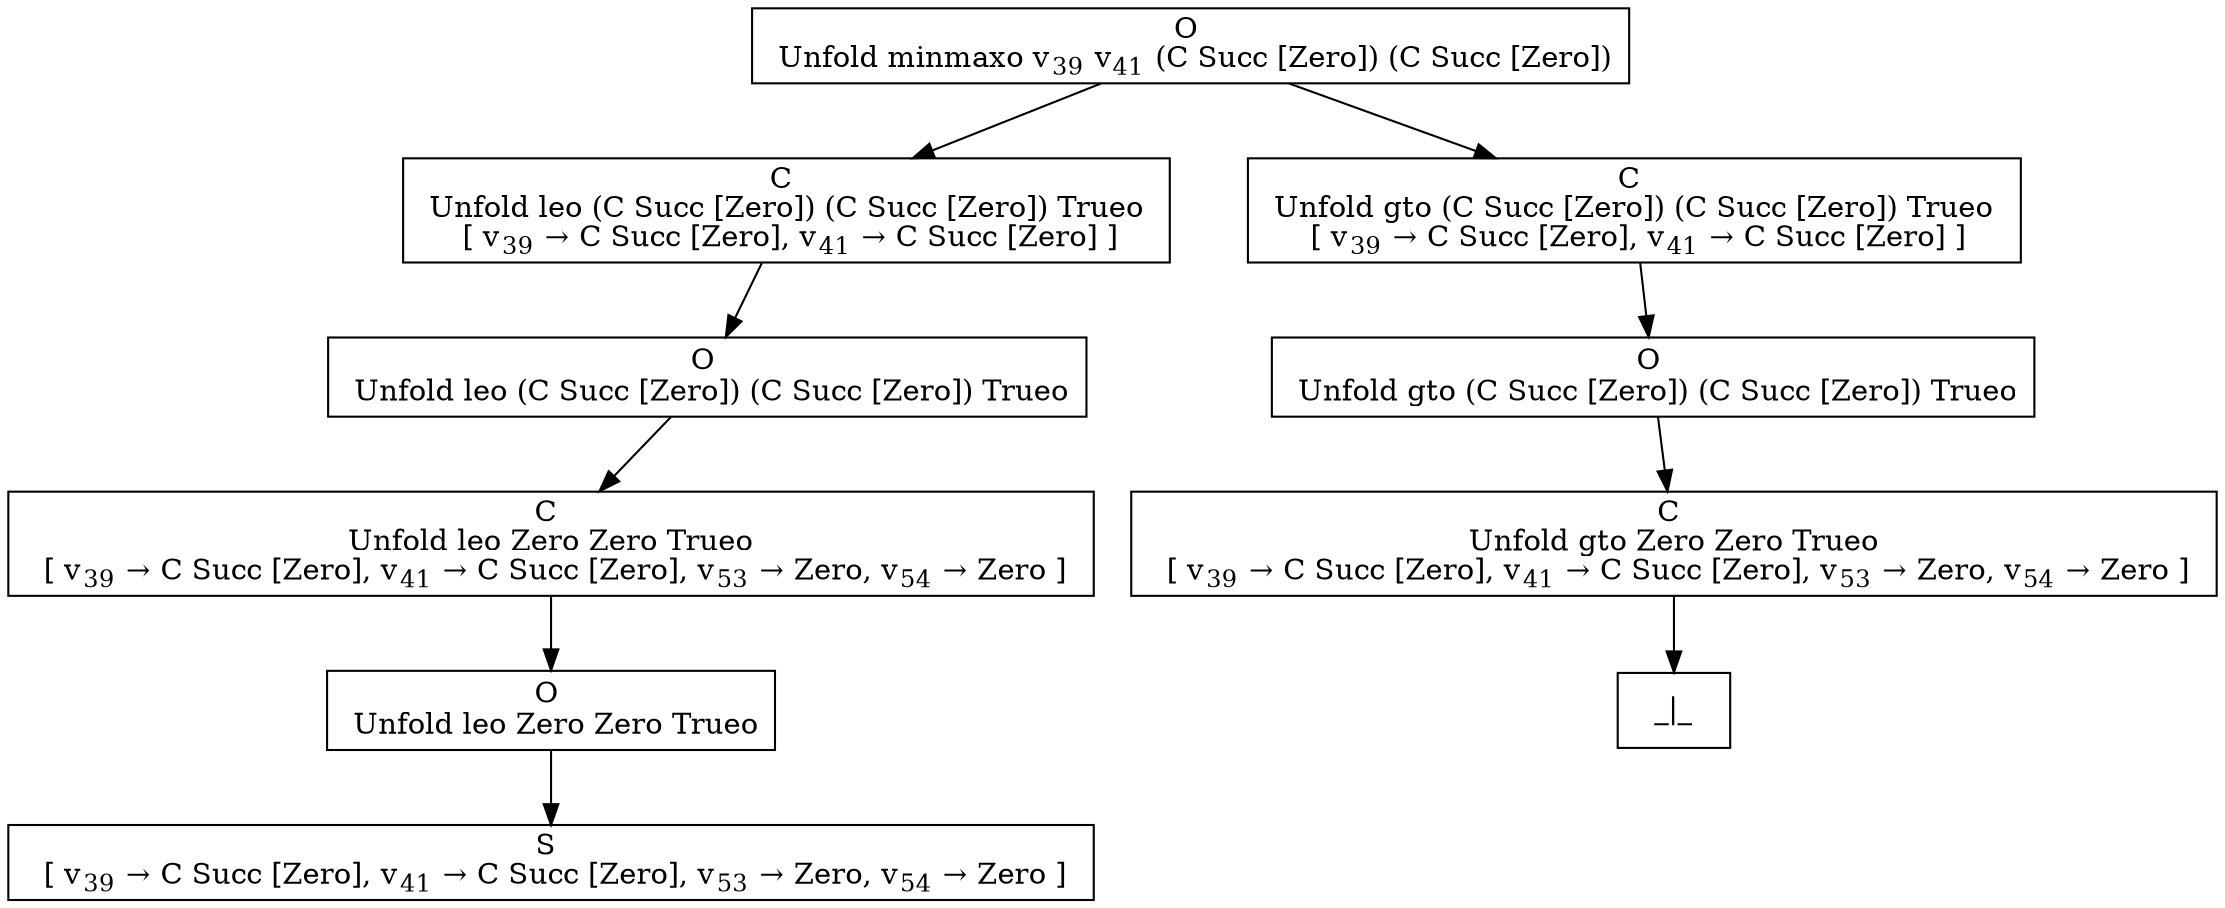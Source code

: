 digraph {
    graph [rankdir=TB
          ,bgcolor=transparent];
    node [shape=box
         ,fillcolor=white
         ,style=filled];
    0 [label=<O <BR/> Unfold minmaxo v<SUB>39</SUB> v<SUB>41</SUB> (C Succ [Zero]) (C Succ [Zero])>];
    1 [label=<C <BR/> Unfold leo (C Succ [Zero]) (C Succ [Zero]) Trueo <BR/>  [ v<SUB>39</SUB> &rarr; C Succ [Zero], v<SUB>41</SUB> &rarr; C Succ [Zero] ] >];
    2 [label=<C <BR/> Unfold gto (C Succ [Zero]) (C Succ [Zero]) Trueo <BR/>  [ v<SUB>39</SUB> &rarr; C Succ [Zero], v<SUB>41</SUB> &rarr; C Succ [Zero] ] >];
    3 [label=<O <BR/> Unfold leo (C Succ [Zero]) (C Succ [Zero]) Trueo>];
    4 [label=<C <BR/> Unfold leo Zero Zero Trueo <BR/>  [ v<SUB>39</SUB> &rarr; C Succ [Zero], v<SUB>41</SUB> &rarr; C Succ [Zero], v<SUB>53</SUB> &rarr; Zero, v<SUB>54</SUB> &rarr; Zero ] >];
    5 [label=<O <BR/> Unfold leo Zero Zero Trueo>];
    6 [label=<S <BR/>  [ v<SUB>39</SUB> &rarr; C Succ [Zero], v<SUB>41</SUB> &rarr; C Succ [Zero], v<SUB>53</SUB> &rarr; Zero, v<SUB>54</SUB> &rarr; Zero ] >];
    7 [label=<O <BR/> Unfold gto (C Succ [Zero]) (C Succ [Zero]) Trueo>];
    8 [label=<C <BR/> Unfold gto Zero Zero Trueo <BR/>  [ v<SUB>39</SUB> &rarr; C Succ [Zero], v<SUB>41</SUB> &rarr; C Succ [Zero], v<SUB>53</SUB> &rarr; Zero, v<SUB>54</SUB> &rarr; Zero ] >];
    9 [label=<_|_>];
    0 -> 1 [label=""];
    0 -> 2 [label=""];
    1 -> 3 [label=""];
    2 -> 7 [label=""];
    3 -> 4 [label=""];
    4 -> 5 [label=""];
    5 -> 6 [label=""];
    7 -> 8 [label=""];
    8 -> 9 [label=""];
}